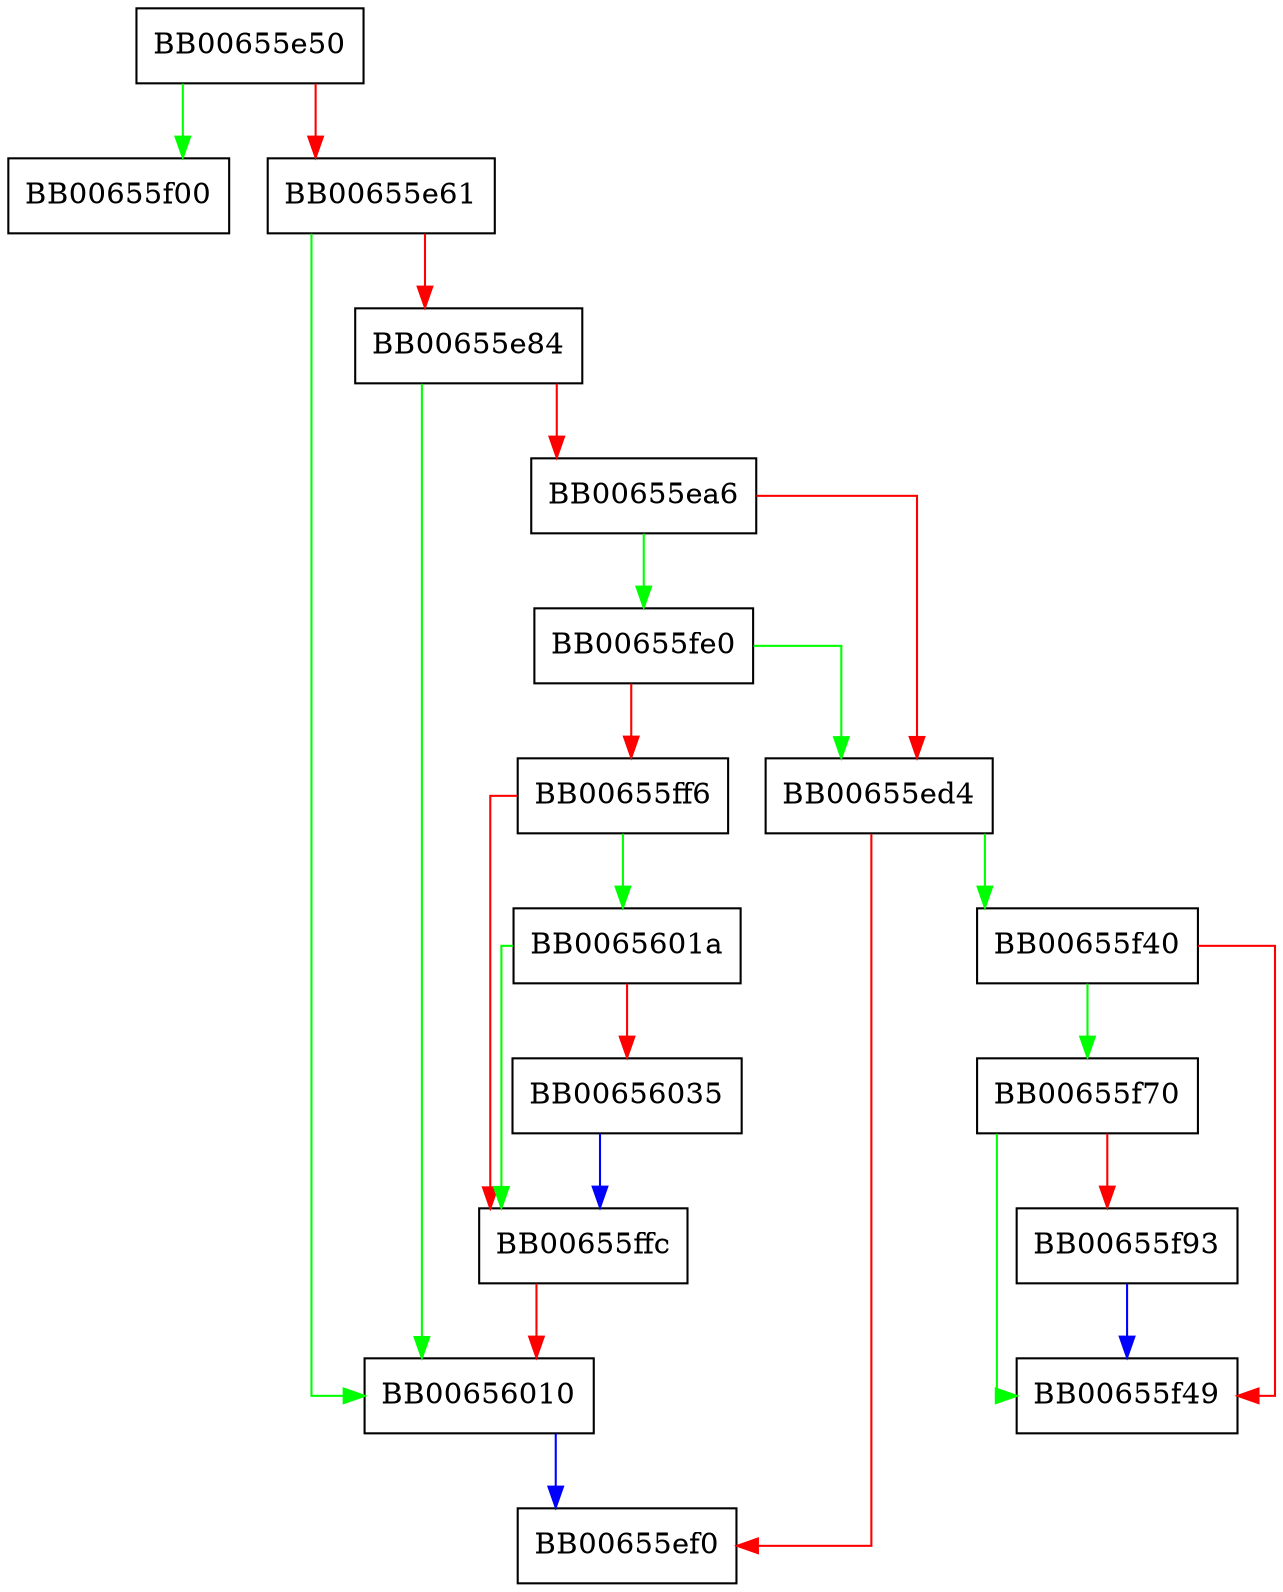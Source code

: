 digraph UI_dup_info_string {
  node [shape="box"];
  graph [splines=ortho];
  BB00655e50 -> BB00655f00 [color="green"];
  BB00655e50 -> BB00655e61 [color="red"];
  BB00655e61 -> BB00656010 [color="green"];
  BB00655e61 -> BB00655e84 [color="red"];
  BB00655e84 -> BB00656010 [color="green"];
  BB00655e84 -> BB00655ea6 [color="red"];
  BB00655ea6 -> BB00655fe0 [color="green"];
  BB00655ea6 -> BB00655ed4 [color="red"];
  BB00655ed4 -> BB00655f40 [color="green"];
  BB00655ed4 -> BB00655ef0 [color="red"];
  BB00655f40 -> BB00655f70 [color="green"];
  BB00655f40 -> BB00655f49 [color="red"];
  BB00655f70 -> BB00655f49 [color="green"];
  BB00655f70 -> BB00655f93 [color="red"];
  BB00655f93 -> BB00655f49 [color="blue"];
  BB00655fe0 -> BB00655ed4 [color="green"];
  BB00655fe0 -> BB00655ff6 [color="red"];
  BB00655ff6 -> BB0065601a [color="green"];
  BB00655ff6 -> BB00655ffc [color="red"];
  BB00655ffc -> BB00656010 [color="red"];
  BB00656010 -> BB00655ef0 [color="blue"];
  BB0065601a -> BB00655ffc [color="green"];
  BB0065601a -> BB00656035 [color="red"];
  BB00656035 -> BB00655ffc [color="blue"];
}